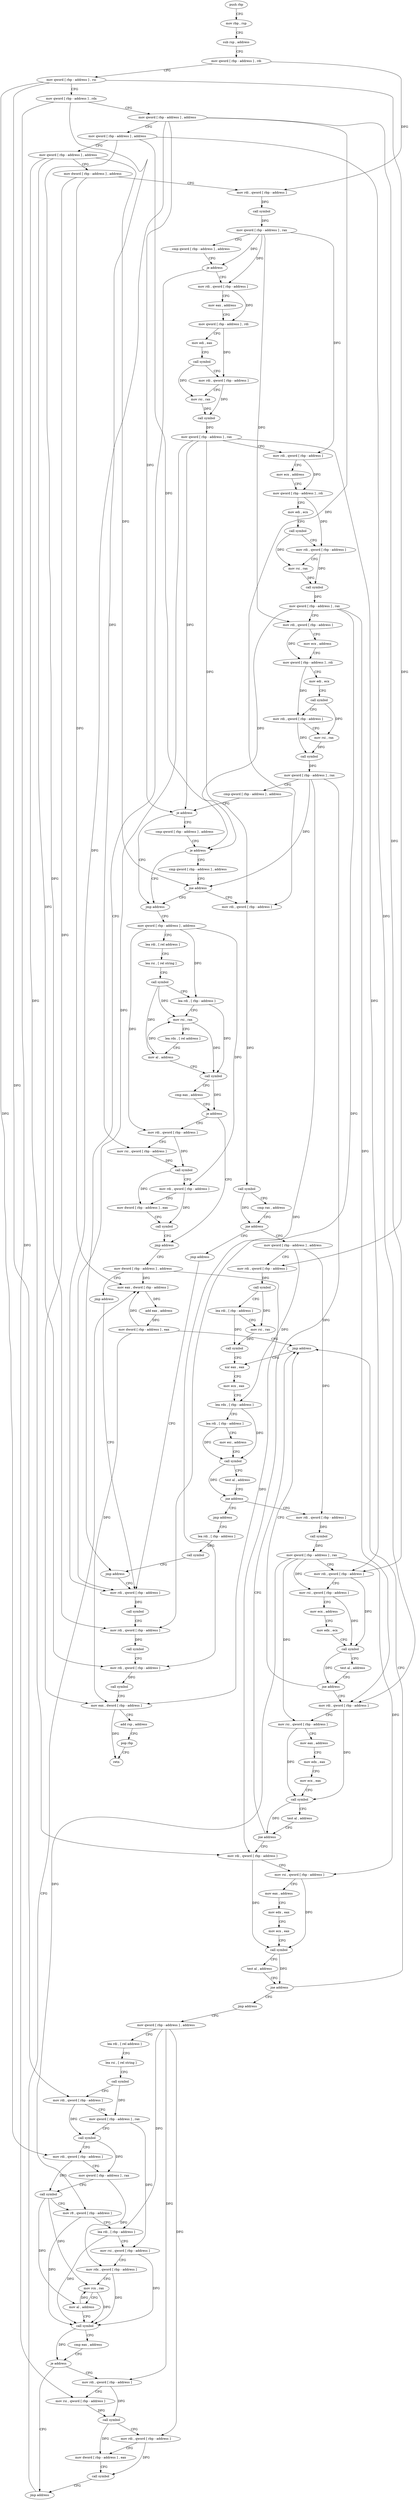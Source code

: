 digraph "func" {
"134464" [label = "push rbp" ]
"134465" [label = "mov rbp , rsp" ]
"134468" [label = "sub rsp , address" ]
"134475" [label = "mov qword [ rbp - address ] , rdi" ]
"134479" [label = "mov qword [ rbp - address ] , rsi" ]
"134483" [label = "mov qword [ rbp - address ] , rdx" ]
"134487" [label = "mov qword [ rbp - address ] , address" ]
"134495" [label = "mov qword [ rbp - address ] , address" ]
"134503" [label = "mov qword [ rbp - address ] , address" ]
"134511" [label = "mov dword [ rbp - address ] , address" ]
"134518" [label = "mov rdi , qword [ rbp - address ]" ]
"134522" [label = "call symbol" ]
"134527" [label = "mov qword [ rbp - address ] , rax" ]
"134531" [label = "cmp qword [ rbp - address ] , address" ]
"134536" [label = "je address" ]
"135194" [label = "jmp address" ]
"134542" [label = "mov rdi , qword [ rbp - address ]" ]
"135199" [label = "mov rdi , qword [ rbp - address ]" ]
"134546" [label = "mov eax , address" ]
"134551" [label = "mov qword [ rbp - address ] , rdi" ]
"134558" [label = "mov edi , eax" ]
"134560" [label = "call symbol" ]
"134565" [label = "mov rdi , qword [ rbp - address ]" ]
"134572" [label = "mov rsi , rax" ]
"134575" [label = "call symbol" ]
"134580" [label = "mov qword [ rbp - address ] , rax" ]
"134584" [label = "mov rdi , qword [ rbp - address ]" ]
"134588" [label = "mov ecx , address" ]
"134593" [label = "mov qword [ rbp - address ] , rdi" ]
"134600" [label = "mov edi , ecx" ]
"134602" [label = "call symbol" ]
"134607" [label = "mov rdi , qword [ rbp - address ]" ]
"134614" [label = "mov rsi , rax" ]
"134617" [label = "call symbol" ]
"134622" [label = "mov qword [ rbp - address ] , rax" ]
"134626" [label = "mov rdi , qword [ rbp - address ]" ]
"134630" [label = "mov ecx , address" ]
"134635" [label = "mov qword [ rbp - address ] , rdi" ]
"134642" [label = "mov edi , ecx" ]
"134644" [label = "call symbol" ]
"134649" [label = "mov rdi , qword [ rbp - address ]" ]
"134656" [label = "mov rsi , rax" ]
"134659" [label = "call symbol" ]
"134664" [label = "mov qword [ rbp - address ] , rax" ]
"134668" [label = "cmp qword [ rbp - address ] , address" ]
"134673" [label = "je address" ]
"134701" [label = "jmp address" ]
"134679" [label = "cmp qword [ rbp - address ] , address" ]
"135203" [label = "call symbol" ]
"135208" [label = "mov rdi , qword [ rbp - address ]" ]
"135212" [label = "call symbol" ]
"135217" [label = "mov rdi , qword [ rbp - address ]" ]
"135221" [label = "call symbol" ]
"135226" [label = "mov eax , dword [ rbp - address ]" ]
"135229" [label = "add rsp , address" ]
"135236" [label = "pop rbp" ]
"135237" [label = "retn" ]
"134706" [label = "mov qword [ rbp - address ] , address" ]
"134684" [label = "je address" ]
"134690" [label = "cmp qword [ rbp - address ] , address" ]
"134714" [label = "lea rdi , [ rel address ]" ]
"134721" [label = "lea rsi , [ rel string ]" ]
"134728" [label = "call symbol" ]
"134733" [label = "lea rdi , [ rbp - address ]" ]
"134737" [label = "mov rsi , rax" ]
"134740" [label = "lea rdx , [ rel address ]" ]
"134747" [label = "mov al , address" ]
"134749" [label = "call symbol" ]
"134754" [label = "cmp eax , address" ]
"134757" [label = "je address" ]
"134791" [label = "jmp address" ]
"134763" [label = "mov rdi , qword [ rbp - address ]" ]
"134695" [label = "jne address" ]
"134808" [label = "mov rdi , qword [ rbp - address ]" ]
"134796" [label = "mov dword [ rbp - address ] , address" ]
"134767" [label = "mov rsi , qword [ rbp - address ]" ]
"134771" [label = "call symbol" ]
"134776" [label = "mov rdi , qword [ rbp - address ]" ]
"134780" [label = "mov dword [ rbp - address ] , eax" ]
"134786" [label = "call symbol" ]
"134812" [label = "call symbol" ]
"134817" [label = "cmp rax , address" ]
"134821" [label = "jne address" ]
"134832" [label = "mov qword [ rbp - address ] , address" ]
"134827" [label = "jmp address" ]
"134803" [label = "jmp address" ]
"134840" [label = "mov rdi , qword [ rbp - address ]" ]
"134844" [label = "call symbol" ]
"134849" [label = "lea rdi , [ rbp - address ]" ]
"134856" [label = "mov rsi , rax" ]
"134859" [label = "call symbol" ]
"134864" [label = "xor eax , eax" ]
"134902" [label = "mov rdi , qword [ rbp - address ]" ]
"134906" [label = "call symbol" ]
"134911" [label = "mov qword [ rbp - address ] , rax" ]
"134918" [label = "mov rdi , qword [ rbp - address ]" ]
"134922" [label = "mov rsi , qword [ rbp - address ]" ]
"134929" [label = "mov ecx , address" ]
"134934" [label = "mov edx , ecx" ]
"134936" [label = "call symbol" ]
"134941" [label = "test al , address" ]
"134943" [label = "jne address" ]
"135177" [label = "jmp address" ]
"134949" [label = "mov rdi , qword [ rbp - address ]" ]
"134897" [label = "jmp address" ]
"135182" [label = "lea rdi , [ rbp - address ]" ]
"134953" [label = "mov rsi , qword [ rbp - address ]" ]
"134960" [label = "mov eax , address" ]
"134965" [label = "mov edx , eax" ]
"134967" [label = "mov ecx , eax" ]
"134969" [label = "call symbol" ]
"134974" [label = "test al , address" ]
"134976" [label = "jne address" ]
"134982" [label = "mov rdi , qword [ rbp - address ]" ]
"135189" [label = "call symbol" ]
"134866" [label = "mov ecx , eax" ]
"134868" [label = "lea rdx , [ rbp - address ]" ]
"134872" [label = "lea rdi , [ rbp - address ]" ]
"134879" [label = "mov esi , address" ]
"134884" [label = "call symbol" ]
"134889" [label = "test al , address" ]
"134891" [label = "jne address" ]
"134986" [label = "mov rsi , qword [ rbp - address ]" ]
"134993" [label = "mov eax , address" ]
"134998" [label = "mov edx , eax" ]
"135000" [label = "mov ecx , eax" ]
"135002" [label = "call symbol" ]
"135007" [label = "test al , address" ]
"135009" [label = "jne address" ]
"135015" [label = "jmp address" ]
"135020" [label = "mov qword [ rbp - address ] , address" ]
"135031" [label = "lea rdi , [ rel address ]" ]
"135038" [label = "lea rsi , [ rel string ]" ]
"135045" [label = "call symbol" ]
"135050" [label = "mov rdi , qword [ rbp - address ]" ]
"135054" [label = "mov qword [ rbp - address ] , rax" ]
"135061" [label = "call symbol" ]
"135066" [label = "mov rdi , qword [ rbp - address ]" ]
"135070" [label = "mov qword [ rbp - address ] , rax" ]
"135077" [label = "call symbol" ]
"135082" [label = "mov r8 , qword [ rbp - address ]" ]
"135089" [label = "lea rdi , [ rbp - address ]" ]
"135096" [label = "mov rsi , qword [ rbp - address ]" ]
"135103" [label = "mov rdx , qword [ rbp - address ]" ]
"135110" [label = "mov rcx , rax" ]
"135113" [label = "mov al , address" ]
"135115" [label = "call symbol" ]
"135120" [label = "cmp eax , address" ]
"135123" [label = "je address" ]
"135163" [label = "jmp address" ]
"135129" [label = "mov rdi , qword [ rbp - address ]" ]
"135168" [label = "mov eax , dword [ rbp - address ]" ]
"135136" [label = "mov rsi , qword [ rbp - address ]" ]
"135140" [label = "call symbol" ]
"135145" [label = "mov rdi , qword [ rbp - address ]" ]
"135152" [label = "mov dword [ rbp - address ] , eax" ]
"135158" [label = "call symbol" ]
"135171" [label = "add eax , address" ]
"135174" [label = "mov dword [ rbp - address ] , eax" ]
"134464" -> "134465" [ label = "CFG" ]
"134465" -> "134468" [ label = "CFG" ]
"134468" -> "134475" [ label = "CFG" ]
"134475" -> "134479" [ label = "CFG" ]
"134475" -> "134518" [ label = "DFG" ]
"134479" -> "134483" [ label = "CFG" ]
"134479" -> "134840" [ label = "DFG" ]
"134479" -> "135050" [ label = "DFG" ]
"134479" -> "135066" [ label = "DFG" ]
"134483" -> "134487" [ label = "CFG" ]
"134483" -> "134767" [ label = "DFG" ]
"134483" -> "135136" [ label = "DFG" ]
"134487" -> "134495" [ label = "CFG" ]
"134487" -> "134673" [ label = "DFG" ]
"134487" -> "135199" [ label = "DFG" ]
"134487" -> "134808" [ label = "DFG" ]
"134487" -> "134918" [ label = "DFG" ]
"134495" -> "134503" [ label = "CFG" ]
"134495" -> "135208" [ label = "DFG" ]
"134495" -> "134684" [ label = "DFG" ]
"134495" -> "134949" [ label = "DFG" ]
"134503" -> "134511" [ label = "CFG" ]
"134503" -> "135217" [ label = "DFG" ]
"134503" -> "134695" [ label = "DFG" ]
"134503" -> "134982" [ label = "DFG" ]
"134511" -> "134518" [ label = "CFG" ]
"134511" -> "135226" [ label = "DFG" ]
"134511" -> "135168" [ label = "DFG" ]
"134518" -> "134522" [ label = "DFG" ]
"134522" -> "134527" [ label = "DFG" ]
"134527" -> "134531" [ label = "CFG" ]
"134527" -> "134536" [ label = "DFG" ]
"134527" -> "134542" [ label = "DFG" ]
"134527" -> "134584" [ label = "DFG" ]
"134527" -> "134626" [ label = "DFG" ]
"134531" -> "134536" [ label = "CFG" ]
"134536" -> "135194" [ label = "CFG" ]
"134536" -> "134542" [ label = "CFG" ]
"135194" -> "135199" [ label = "CFG" ]
"134542" -> "134546" [ label = "CFG" ]
"134542" -> "134551" [ label = "DFG" ]
"135199" -> "135203" [ label = "DFG" ]
"134546" -> "134551" [ label = "CFG" ]
"134551" -> "134558" [ label = "CFG" ]
"134551" -> "134565" [ label = "DFG" ]
"134558" -> "134560" [ label = "CFG" ]
"134560" -> "134565" [ label = "CFG" ]
"134560" -> "134572" [ label = "DFG" ]
"134565" -> "134572" [ label = "CFG" ]
"134565" -> "134575" [ label = "DFG" ]
"134572" -> "134575" [ label = "DFG" ]
"134575" -> "134580" [ label = "DFG" ]
"134580" -> "134584" [ label = "CFG" ]
"134580" -> "134673" [ label = "DFG" ]
"134580" -> "135199" [ label = "DFG" ]
"134580" -> "134808" [ label = "DFG" ]
"134580" -> "134918" [ label = "DFG" ]
"134584" -> "134588" [ label = "CFG" ]
"134584" -> "134593" [ label = "DFG" ]
"134588" -> "134593" [ label = "CFG" ]
"134593" -> "134600" [ label = "CFG" ]
"134593" -> "134607" [ label = "DFG" ]
"134600" -> "134602" [ label = "CFG" ]
"134602" -> "134607" [ label = "CFG" ]
"134602" -> "134614" [ label = "DFG" ]
"134607" -> "134614" [ label = "CFG" ]
"134607" -> "134617" [ label = "DFG" ]
"134614" -> "134617" [ label = "DFG" ]
"134617" -> "134622" [ label = "DFG" ]
"134622" -> "134626" [ label = "CFG" ]
"134622" -> "135208" [ label = "DFG" ]
"134622" -> "134684" [ label = "DFG" ]
"134622" -> "134949" [ label = "DFG" ]
"134626" -> "134630" [ label = "CFG" ]
"134626" -> "134635" [ label = "DFG" ]
"134630" -> "134635" [ label = "CFG" ]
"134635" -> "134642" [ label = "CFG" ]
"134635" -> "134649" [ label = "DFG" ]
"134642" -> "134644" [ label = "CFG" ]
"134644" -> "134649" [ label = "CFG" ]
"134644" -> "134656" [ label = "DFG" ]
"134649" -> "134656" [ label = "CFG" ]
"134649" -> "134659" [ label = "DFG" ]
"134656" -> "134659" [ label = "DFG" ]
"134659" -> "134664" [ label = "DFG" ]
"134664" -> "134668" [ label = "CFG" ]
"134664" -> "135217" [ label = "DFG" ]
"134664" -> "134695" [ label = "DFG" ]
"134664" -> "134982" [ label = "DFG" ]
"134668" -> "134673" [ label = "CFG" ]
"134673" -> "134701" [ label = "CFG" ]
"134673" -> "134679" [ label = "CFG" ]
"134701" -> "134706" [ label = "CFG" ]
"134679" -> "134684" [ label = "CFG" ]
"135203" -> "135208" [ label = "CFG" ]
"135208" -> "135212" [ label = "DFG" ]
"135212" -> "135217" [ label = "CFG" ]
"135217" -> "135221" [ label = "DFG" ]
"135221" -> "135226" [ label = "CFG" ]
"135226" -> "135229" [ label = "CFG" ]
"135226" -> "135237" [ label = "DFG" ]
"135229" -> "135236" [ label = "CFG" ]
"135236" -> "135237" [ label = "CFG" ]
"134706" -> "134714" [ label = "CFG" ]
"134706" -> "134763" [ label = "DFG" ]
"134706" -> "134776" [ label = "DFG" ]
"134706" -> "134733" [ label = "DFG" ]
"134684" -> "134701" [ label = "CFG" ]
"134684" -> "134690" [ label = "CFG" ]
"134690" -> "134695" [ label = "CFG" ]
"134714" -> "134721" [ label = "CFG" ]
"134721" -> "134728" [ label = "CFG" ]
"134728" -> "134733" [ label = "CFG" ]
"134728" -> "134737" [ label = "DFG" ]
"134728" -> "134747" [ label = "DFG" ]
"134733" -> "134737" [ label = "CFG" ]
"134733" -> "134749" [ label = "DFG" ]
"134737" -> "134740" [ label = "CFG" ]
"134737" -> "134749" [ label = "DFG" ]
"134740" -> "134747" [ label = "CFG" ]
"134747" -> "134749" [ label = "CFG" ]
"134747" -> "134737" [ label = "DFG" ]
"134749" -> "134754" [ label = "CFG" ]
"134749" -> "134757" [ label = "DFG" ]
"134754" -> "134757" [ label = "CFG" ]
"134757" -> "134791" [ label = "CFG" ]
"134757" -> "134763" [ label = "CFG" ]
"134791" -> "134796" [ label = "CFG" ]
"134763" -> "134767" [ label = "CFG" ]
"134763" -> "134771" [ label = "DFG" ]
"134695" -> "134808" [ label = "CFG" ]
"134695" -> "134701" [ label = "CFG" ]
"134808" -> "134812" [ label = "DFG" ]
"134796" -> "134803" [ label = "CFG" ]
"134796" -> "135226" [ label = "DFG" ]
"134796" -> "135168" [ label = "DFG" ]
"134767" -> "134771" [ label = "DFG" ]
"134771" -> "134776" [ label = "CFG" ]
"134771" -> "134780" [ label = "DFG" ]
"134776" -> "134780" [ label = "CFG" ]
"134776" -> "134786" [ label = "DFG" ]
"134780" -> "134786" [ label = "CFG" ]
"134786" -> "134791" [ label = "CFG" ]
"134812" -> "134817" [ label = "CFG" ]
"134812" -> "134821" [ label = "DFG" ]
"134817" -> "134821" [ label = "CFG" ]
"134821" -> "134832" [ label = "CFG" ]
"134821" -> "134827" [ label = "CFG" ]
"134832" -> "134840" [ label = "CFG" ]
"134832" -> "134902" [ label = "DFG" ]
"134832" -> "134868" [ label = "DFG" ]
"134827" -> "135199" [ label = "CFG" ]
"134803" -> "135199" [ label = "CFG" ]
"134840" -> "134844" [ label = "DFG" ]
"134844" -> "134849" [ label = "CFG" ]
"134844" -> "134856" [ label = "DFG" ]
"134849" -> "134856" [ label = "CFG" ]
"134849" -> "134859" [ label = "DFG" ]
"134856" -> "134859" [ label = "DFG" ]
"134859" -> "134864" [ label = "CFG" ]
"134864" -> "134866" [ label = "CFG" ]
"134902" -> "134906" [ label = "DFG" ]
"134906" -> "134911" [ label = "DFG" ]
"134911" -> "134918" [ label = "CFG" ]
"134911" -> "134922" [ label = "DFG" ]
"134911" -> "134953" [ label = "DFG" ]
"134911" -> "134986" [ label = "DFG" ]
"134911" -> "135082" [ label = "DFG" ]
"134918" -> "134922" [ label = "CFG" ]
"134918" -> "134936" [ label = "DFG" ]
"134922" -> "134929" [ label = "CFG" ]
"134922" -> "134936" [ label = "DFG" ]
"134929" -> "134934" [ label = "CFG" ]
"134934" -> "134936" [ label = "CFG" ]
"134936" -> "134941" [ label = "CFG" ]
"134936" -> "134943" [ label = "DFG" ]
"134941" -> "134943" [ label = "CFG" ]
"134943" -> "135177" [ label = "CFG" ]
"134943" -> "134949" [ label = "CFG" ]
"135177" -> "134864" [ label = "CFG" ]
"134949" -> "134953" [ label = "CFG" ]
"134949" -> "134969" [ label = "DFG" ]
"134897" -> "135182" [ label = "CFG" ]
"135182" -> "135189" [ label = "DFG" ]
"134953" -> "134960" [ label = "CFG" ]
"134953" -> "134969" [ label = "DFG" ]
"134960" -> "134965" [ label = "CFG" ]
"134965" -> "134967" [ label = "CFG" ]
"134967" -> "134969" [ label = "CFG" ]
"134969" -> "134974" [ label = "CFG" ]
"134969" -> "134976" [ label = "DFG" ]
"134974" -> "134976" [ label = "CFG" ]
"134976" -> "135177" [ label = "CFG" ]
"134976" -> "134982" [ label = "CFG" ]
"134982" -> "134986" [ label = "CFG" ]
"134982" -> "135002" [ label = "DFG" ]
"135189" -> "135194" [ label = "CFG" ]
"134866" -> "134868" [ label = "CFG" ]
"134868" -> "134872" [ label = "CFG" ]
"134868" -> "134884" [ label = "DFG" ]
"134872" -> "134879" [ label = "CFG" ]
"134872" -> "134884" [ label = "DFG" ]
"134879" -> "134884" [ label = "CFG" ]
"134884" -> "134889" [ label = "CFG" ]
"134884" -> "134891" [ label = "DFG" ]
"134889" -> "134891" [ label = "CFG" ]
"134891" -> "134902" [ label = "CFG" ]
"134891" -> "134897" [ label = "CFG" ]
"134986" -> "134993" [ label = "CFG" ]
"134986" -> "135002" [ label = "DFG" ]
"134993" -> "134998" [ label = "CFG" ]
"134998" -> "135000" [ label = "CFG" ]
"135000" -> "135002" [ label = "CFG" ]
"135002" -> "135007" [ label = "CFG" ]
"135002" -> "135009" [ label = "DFG" ]
"135007" -> "135009" [ label = "CFG" ]
"135009" -> "135177" [ label = "CFG" ]
"135009" -> "135015" [ label = "CFG" ]
"135015" -> "135020" [ label = "CFG" ]
"135020" -> "135031" [ label = "CFG" ]
"135020" -> "135129" [ label = "DFG" ]
"135020" -> "135145" [ label = "DFG" ]
"135020" -> "135089" [ label = "DFG" ]
"135031" -> "135038" [ label = "CFG" ]
"135038" -> "135045" [ label = "CFG" ]
"135045" -> "135050" [ label = "CFG" ]
"135045" -> "135054" [ label = "DFG" ]
"135050" -> "135054" [ label = "CFG" ]
"135050" -> "135061" [ label = "DFG" ]
"135054" -> "135061" [ label = "CFG" ]
"135054" -> "135096" [ label = "DFG" ]
"135061" -> "135066" [ label = "CFG" ]
"135061" -> "135070" [ label = "DFG" ]
"135066" -> "135070" [ label = "CFG" ]
"135066" -> "135077" [ label = "DFG" ]
"135070" -> "135077" [ label = "CFG" ]
"135070" -> "135103" [ label = "DFG" ]
"135077" -> "135082" [ label = "CFG" ]
"135077" -> "135110" [ label = "DFG" ]
"135077" -> "135113" [ label = "DFG" ]
"135082" -> "135089" [ label = "CFG" ]
"135082" -> "135115" [ label = "DFG" ]
"135089" -> "135096" [ label = "CFG" ]
"135089" -> "135115" [ label = "DFG" ]
"135096" -> "135103" [ label = "CFG" ]
"135096" -> "135115" [ label = "DFG" ]
"135103" -> "135110" [ label = "CFG" ]
"135103" -> "135115" [ label = "DFG" ]
"135110" -> "135113" [ label = "CFG" ]
"135110" -> "135115" [ label = "DFG" ]
"135113" -> "135115" [ label = "CFG" ]
"135113" -> "135110" [ label = "DFG" ]
"135115" -> "135120" [ label = "CFG" ]
"135115" -> "135123" [ label = "DFG" ]
"135120" -> "135123" [ label = "CFG" ]
"135123" -> "135163" [ label = "CFG" ]
"135123" -> "135129" [ label = "CFG" ]
"135163" -> "135168" [ label = "CFG" ]
"135129" -> "135136" [ label = "CFG" ]
"135129" -> "135140" [ label = "DFG" ]
"135168" -> "135171" [ label = "DFG" ]
"135136" -> "135140" [ label = "DFG" ]
"135140" -> "135145" [ label = "CFG" ]
"135140" -> "135152" [ label = "DFG" ]
"135145" -> "135152" [ label = "CFG" ]
"135145" -> "135158" [ label = "DFG" ]
"135152" -> "135158" [ label = "CFG" ]
"135158" -> "135163" [ label = "CFG" ]
"135171" -> "135174" [ label = "DFG" ]
"135174" -> "135177" [ label = "CFG" ]
"135174" -> "135226" [ label = "DFG" ]
"135174" -> "135168" [ label = "DFG" ]
}
